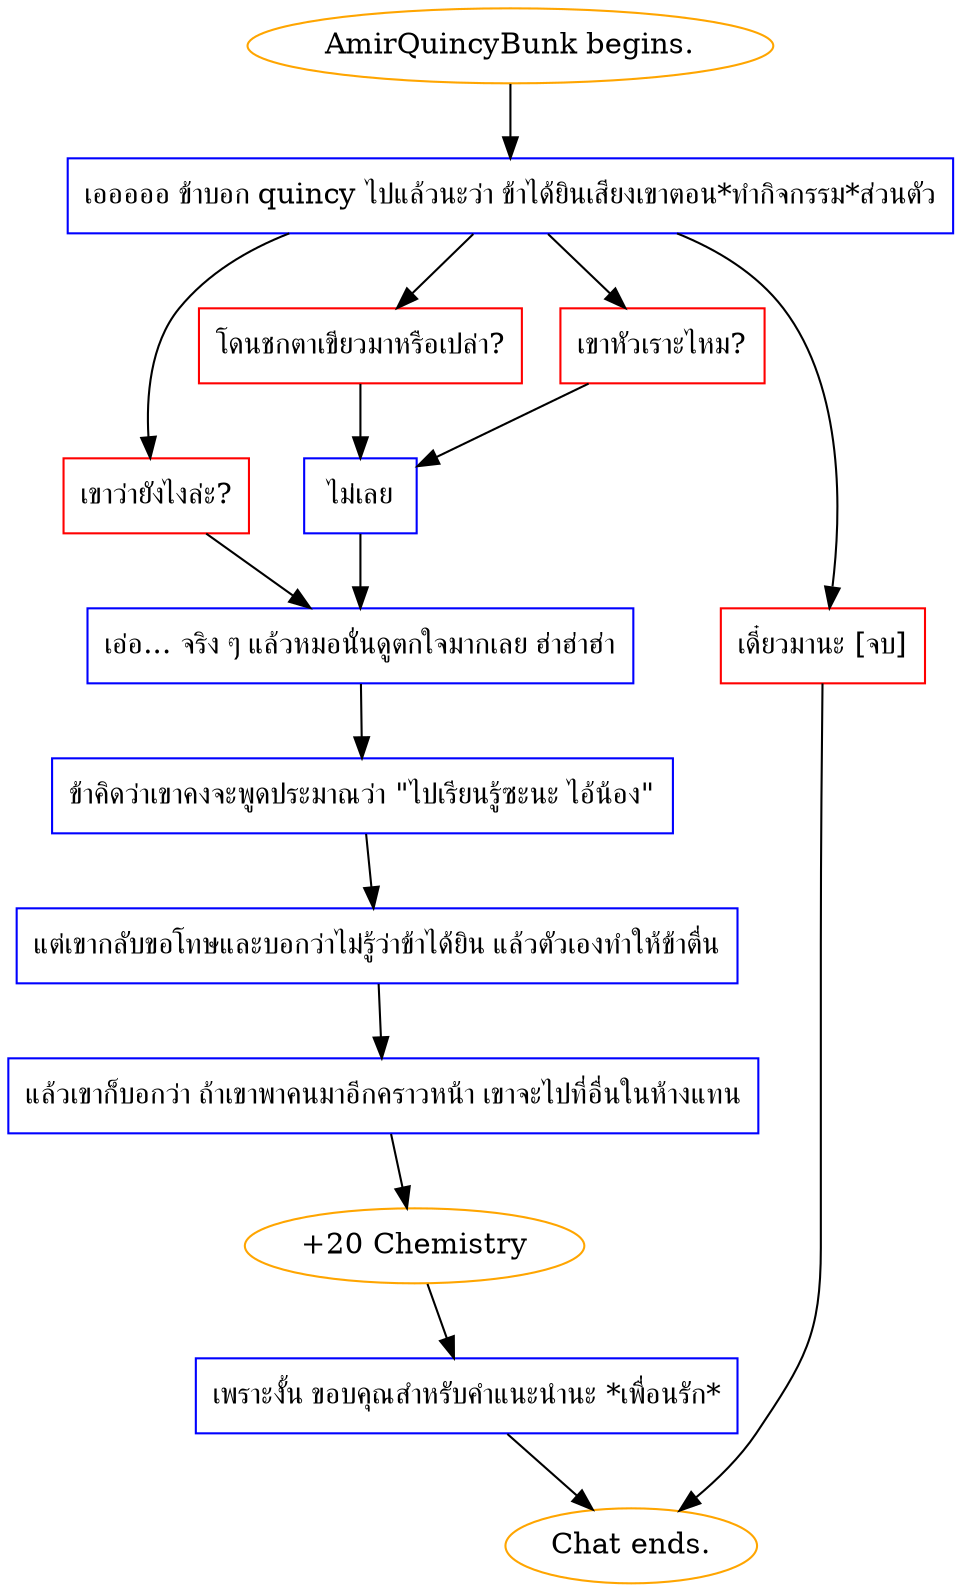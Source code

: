 digraph {
	"AmirQuincyBunk begins." [color=orange];
		"AmirQuincyBunk begins." -> j2978373458;
	j2978373458 [label="เอออออ ข้าบอก quincy ไปแล้วนะว่า ข้าได้ยินเสียงเขาตอน*ทำกิจกรรม*ส่วนตัว",shape=box,color=blue];
		j2978373458 -> j3959403106;
		j2978373458 -> j1326993165;
		j2978373458 -> j3053816072;
		j2978373458 -> j1461461899;
	j3959403106 [label="เขาว่ายังไงล่ะ?",shape=box,color=red];
		j3959403106 -> j3124589076;
	j1326993165 [label="โดนชกตาเขียวมาหรือเปล่า?",shape=box,color=red];
		j1326993165 -> j2509781160;
	j3053816072 [label="เขาหัวเราะไหม?",shape=box,color=red];
		j3053816072 -> j2509781160;
	j1461461899 [label="เดี๋ยวมานะ [จบ]",shape=box,color=red];
		j1461461899 -> "Chat ends.";
	j3124589076 [label="เอ่อ... จริง ๆ แล้วหมอนั่นดูตกใจมากเลย ฮ่าฮ่าฮ่า",shape=box,color=blue];
		j3124589076 -> j892119353;
	j2509781160 [label="ไม่เลย",shape=box,color=blue];
		j2509781160 -> j3124589076;
	"Chat ends." [color=orange];
	j892119353 [label="ข้าคิดว่าเขาคงจะพูดประมาณว่า \"ไปเรียนรู้ซะนะ ไอ้น้อง\"",shape=box,color=blue];
		j892119353 -> j2426376839;
	j2426376839 [label="แต่เขากลับขอโทษและบอกว่าไม่รู้ว่าข้าได้ยิน แล้วตัวเองทำให้ข้าตื่น",shape=box,color=blue];
		j2426376839 -> j3146406353;
	j3146406353 [label="แล้วเขาก็บอกว่า ถ้าเขาพาคนมาอีกคราวหน้า เขาจะไปที่อื่นในห้างแทน",shape=box,color=blue];
		j3146406353 -> j2655974512;
	j2655974512 [label="+20 Chemistry",color=orange];
		j2655974512 -> j3488240765;
	j3488240765 [label="เพราะงั้น ขอบคุณสำหรับคำแนะนำนะ *เพื่อนรัก*",shape=box,color=blue];
		j3488240765 -> "Chat ends.";
}